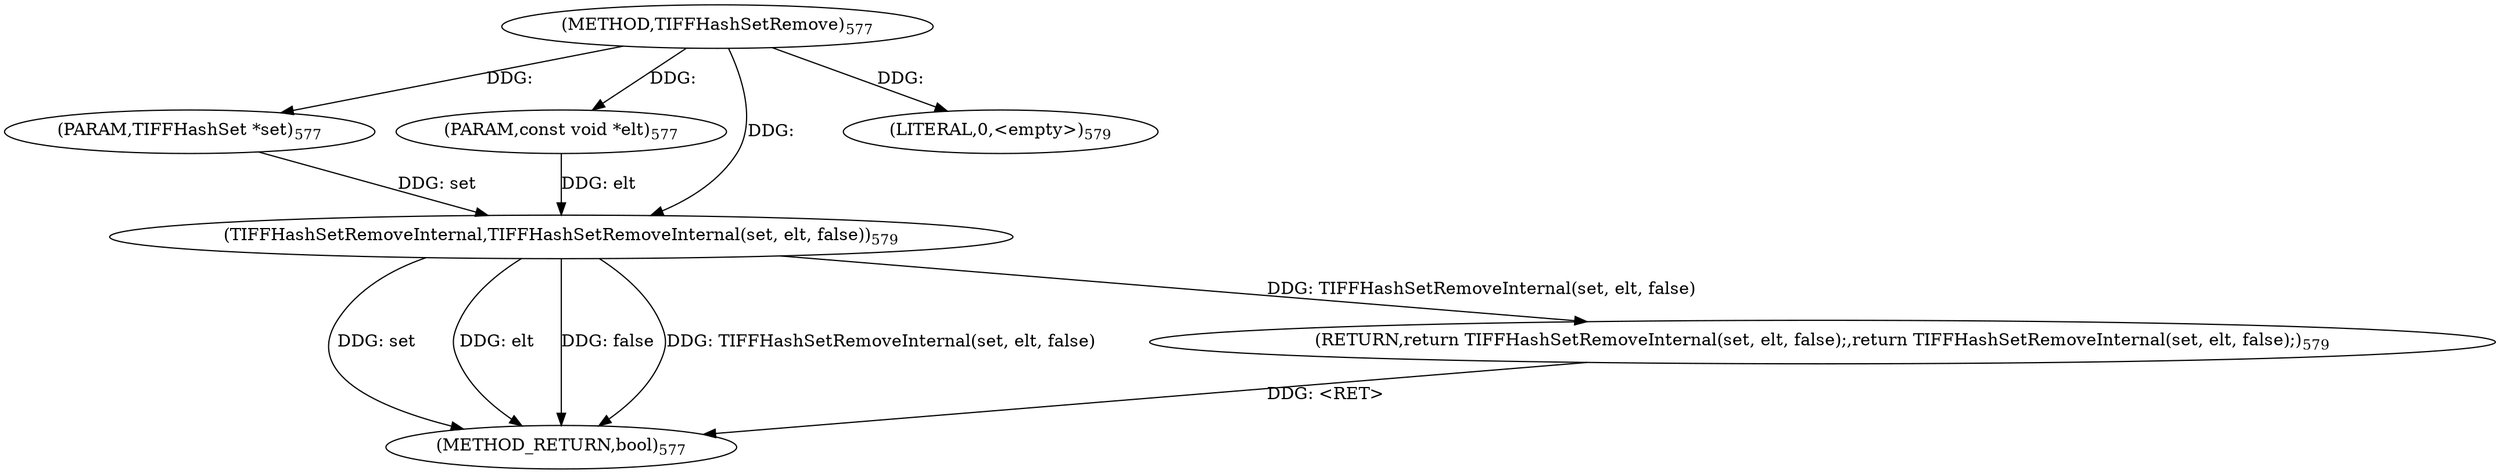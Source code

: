 digraph "TIFFHashSetRemove" {  
"5868" [label = <(METHOD,TIFFHashSetRemove)<SUB>577</SUB>> ]
"5879" [label = <(METHOD_RETURN,bool)<SUB>577</SUB>> ]
"5869" [label = <(PARAM,TIFFHashSet *set)<SUB>577</SUB>> ]
"5870" [label = <(PARAM,const void *elt)<SUB>577</SUB>> ]
"5872" [label = <(RETURN,return TIFFHashSetRemoveInternal(set, elt, false);,return TIFFHashSetRemoveInternal(set, elt, false);)<SUB>579</SUB>> ]
"5873" [label = <(TIFFHashSetRemoveInternal,TIFFHashSetRemoveInternal(set, elt, false))<SUB>579</SUB>> ]
"5878" [label = <(LITERAL,0,&lt;empty&gt;)<SUB>579</SUB>> ]
  "5872" -> "5879"  [ label = "DDG: &lt;RET&gt;"] 
  "5873" -> "5879"  [ label = "DDG: set"] 
  "5873" -> "5879"  [ label = "DDG: elt"] 
  "5873" -> "5879"  [ label = "DDG: false"] 
  "5873" -> "5879"  [ label = "DDG: TIFFHashSetRemoveInternal(set, elt, false)"] 
  "5868" -> "5869"  [ label = "DDG: "] 
  "5868" -> "5870"  [ label = "DDG: "] 
  "5873" -> "5872"  [ label = "DDG: TIFFHashSetRemoveInternal(set, elt, false)"] 
  "5869" -> "5873"  [ label = "DDG: set"] 
  "5868" -> "5873"  [ label = "DDG: "] 
  "5870" -> "5873"  [ label = "DDG: elt"] 
  "5868" -> "5878"  [ label = "DDG: "] 
}

